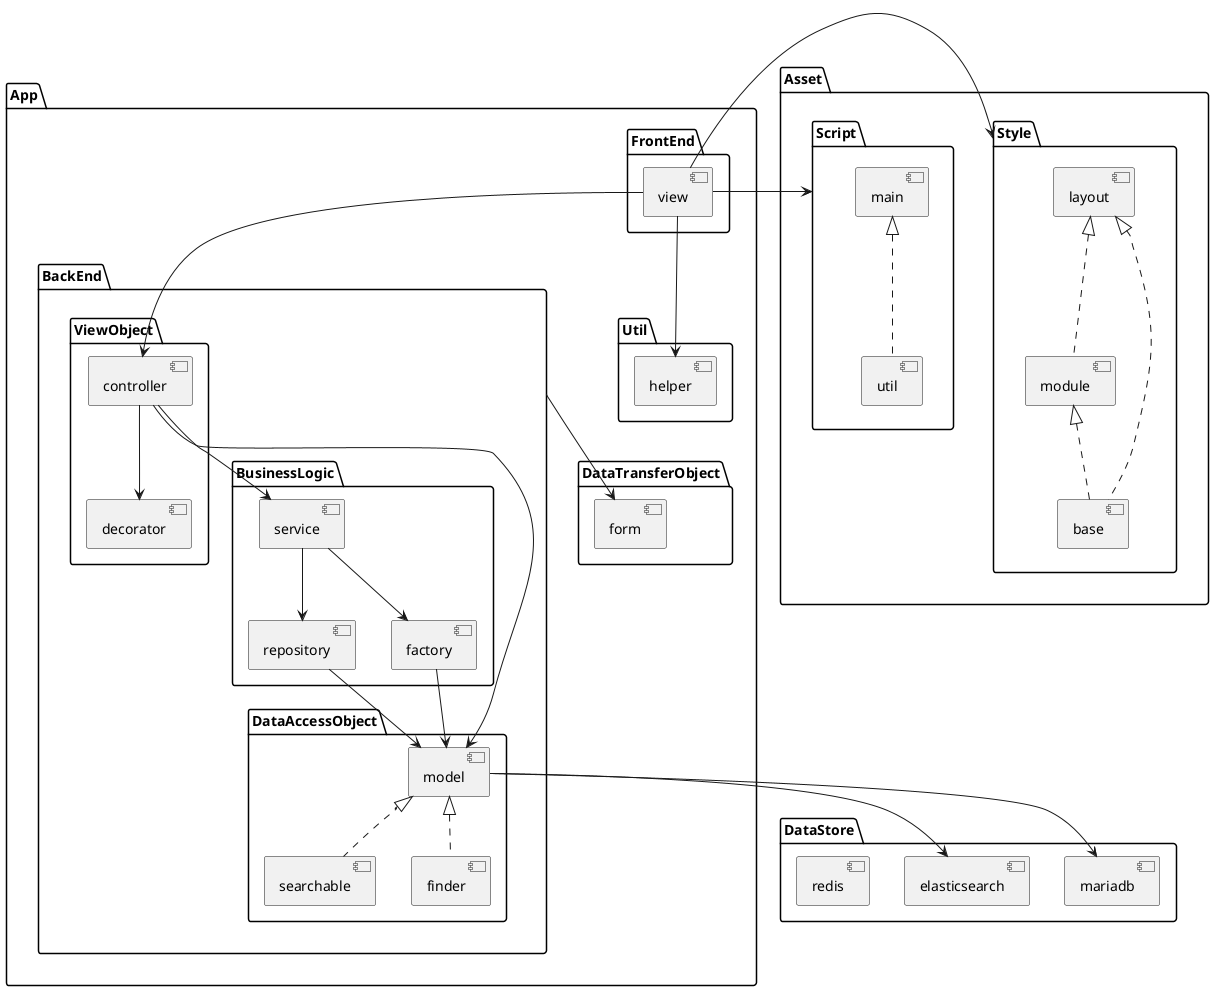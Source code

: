@startuml

package "App" {

  package "FrontEnd" {
    [view]
  }

  package "BackEnd" {
    package "ViewObject" {
        view --> [controller]
        controller --> [decorator]
      }

      package "BusinessLogic" {
        controller --> [service]
        service --> [repository]
        service --> [factory]
      }

      package "DataAccessObject" {
        [model] <|.. [searchable]
        model <|.. [finder]
        controller --> model
        factory --> model
        repository --> model
      }
  }

  package "DataTransferObject" {
    BackEnd --> [form]
  }

  package "Util" {
    view --> [helper]
  }
}

package "Asset" {
  view -> Style
  view -> Script

  package "Style" {
    [layout] <|.. [module]
    layout <|.. [base]
    module <|.. base
  }

  package "Script" {
    [main] <|.. [util]
  }
}

package "DataStore" {
  model --> [mariadb]
  model --> [elasticsearch]
  [redis]
}

@enduml
